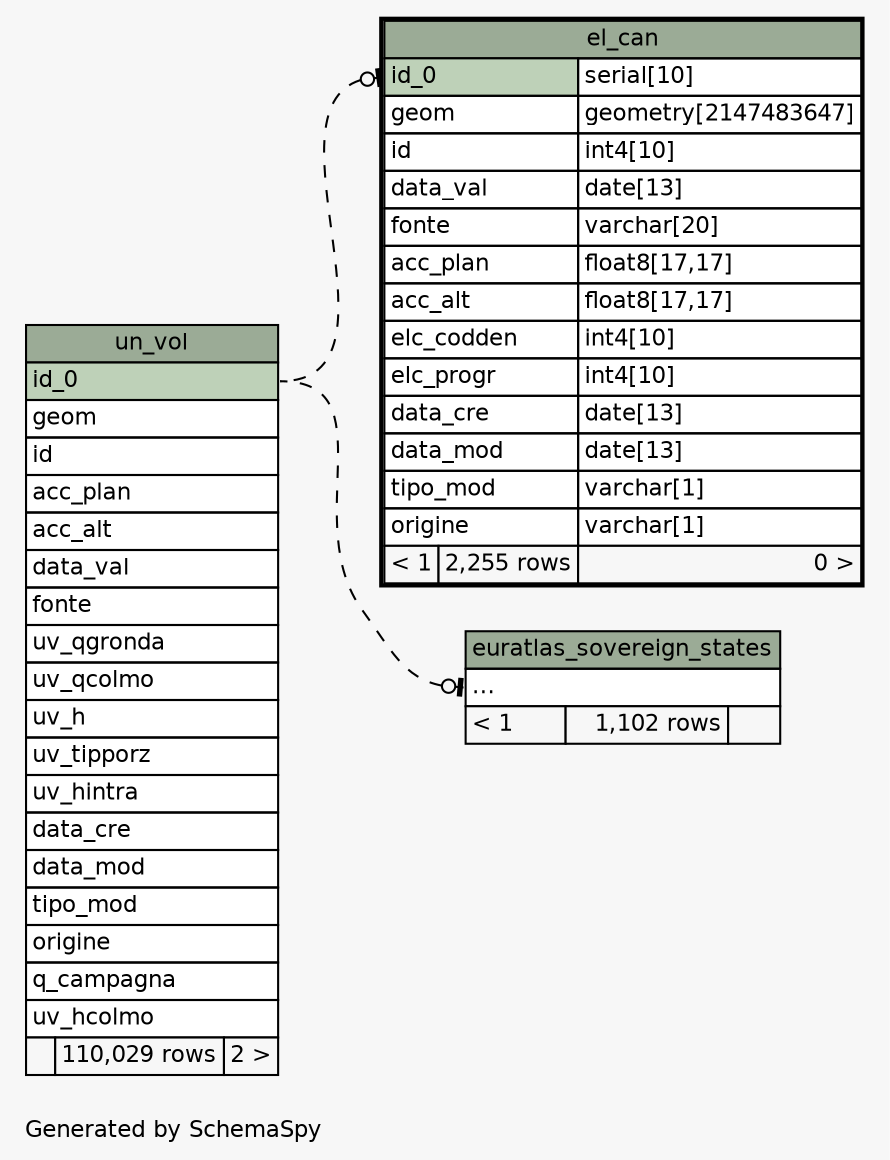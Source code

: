 // dot 2.38.0 on Mac OS X 10.10.1
// SchemaSpy rev 590
digraph "impliedTwoDegreesRelationshipsDiagram" {
  graph [
    rankdir="RL"
    bgcolor="#f7f7f7"
    label="\nGenerated by SchemaSpy"
    labeljust="l"
    nodesep="0.18"
    ranksep="0.46"
    fontname="Helvetica"
    fontsize="11"
  ];
  node [
    fontname="Helvetica"
    fontsize="11"
    shape="plaintext"
  ];
  edge [
    arrowsize="0.8"
  ];
  "el_can":"id_0":w -> "un_vol":"id_0":e [arrowhead=none dir=back arrowtail=teeodot style=dashed];
  "euratlas_sovereign_states":"elipses":w -> "un_vol":"id_0":e [arrowhead=none dir=back arrowtail=teeodot style=dashed];
  "el_can" [
    label=<
    <TABLE BORDER="2" CELLBORDER="1" CELLSPACING="0" BGCOLOR="#ffffff">
      <TR><TD COLSPAN="3" BGCOLOR="#9bab96" ALIGN="CENTER">el_can</TD></TR>
      <TR><TD PORT="id_0" COLSPAN="2" BGCOLOR="#bed1b8" ALIGN="LEFT">id_0</TD><TD PORT="id_0.type" ALIGN="LEFT">serial[10]</TD></TR>
      <TR><TD PORT="geom" COLSPAN="2" ALIGN="LEFT">geom</TD><TD PORT="geom.type" ALIGN="LEFT">geometry[2147483647]</TD></TR>
      <TR><TD PORT="id" COLSPAN="2" ALIGN="LEFT">id</TD><TD PORT="id.type" ALIGN="LEFT">int4[10]</TD></TR>
      <TR><TD PORT="data_val" COLSPAN="2" ALIGN="LEFT">data_val</TD><TD PORT="data_val.type" ALIGN="LEFT">date[13]</TD></TR>
      <TR><TD PORT="fonte" COLSPAN="2" ALIGN="LEFT">fonte</TD><TD PORT="fonte.type" ALIGN="LEFT">varchar[20]</TD></TR>
      <TR><TD PORT="acc_plan" COLSPAN="2" ALIGN="LEFT">acc_plan</TD><TD PORT="acc_plan.type" ALIGN="LEFT">float8[17,17]</TD></TR>
      <TR><TD PORT="acc_alt" COLSPAN="2" ALIGN="LEFT">acc_alt</TD><TD PORT="acc_alt.type" ALIGN="LEFT">float8[17,17]</TD></TR>
      <TR><TD PORT="elc_codden" COLSPAN="2" ALIGN="LEFT">elc_codden</TD><TD PORT="elc_codden.type" ALIGN="LEFT">int4[10]</TD></TR>
      <TR><TD PORT="elc_progr" COLSPAN="2" ALIGN="LEFT">elc_progr</TD><TD PORT="elc_progr.type" ALIGN="LEFT">int4[10]</TD></TR>
      <TR><TD PORT="data_cre" COLSPAN="2" ALIGN="LEFT">data_cre</TD><TD PORT="data_cre.type" ALIGN="LEFT">date[13]</TD></TR>
      <TR><TD PORT="data_mod" COLSPAN="2" ALIGN="LEFT">data_mod</TD><TD PORT="data_mod.type" ALIGN="LEFT">date[13]</TD></TR>
      <TR><TD PORT="tipo_mod" COLSPAN="2" ALIGN="LEFT">tipo_mod</TD><TD PORT="tipo_mod.type" ALIGN="LEFT">varchar[1]</TD></TR>
      <TR><TD PORT="origine" COLSPAN="2" ALIGN="LEFT">origine</TD><TD PORT="origine.type" ALIGN="LEFT">varchar[1]</TD></TR>
      <TR><TD ALIGN="LEFT" BGCOLOR="#f7f7f7">&lt; 1</TD><TD ALIGN="RIGHT" BGCOLOR="#f7f7f7">2,255 rows</TD><TD ALIGN="RIGHT" BGCOLOR="#f7f7f7">0 &gt;</TD></TR>
    </TABLE>>
    URL="el_can.html"
    tooltip="el_can"
  ];
  "euratlas_sovereign_states" [
    label=<
    <TABLE BORDER="0" CELLBORDER="1" CELLSPACING="0" BGCOLOR="#ffffff">
      <TR><TD COLSPAN="3" BGCOLOR="#9bab96" ALIGN="CENTER">euratlas_sovereign_states</TD></TR>
      <TR><TD PORT="elipses" COLSPAN="3" ALIGN="LEFT">...</TD></TR>
      <TR><TD ALIGN="LEFT" BGCOLOR="#f7f7f7">&lt; 1</TD><TD ALIGN="RIGHT" BGCOLOR="#f7f7f7">1,102 rows</TD><TD ALIGN="RIGHT" BGCOLOR="#f7f7f7">  </TD></TR>
    </TABLE>>
    URL="euratlas_sovereign_states.html"
    tooltip="euratlas_sovereign_states"
  ];
  "un_vol" [
    label=<
    <TABLE BORDER="0" CELLBORDER="1" CELLSPACING="0" BGCOLOR="#ffffff">
      <TR><TD COLSPAN="3" BGCOLOR="#9bab96" ALIGN="CENTER">un_vol</TD></TR>
      <TR><TD PORT="id_0" COLSPAN="3" BGCOLOR="#bed1b8" ALIGN="LEFT">id_0</TD></TR>
      <TR><TD PORT="geom" COLSPAN="3" ALIGN="LEFT">geom</TD></TR>
      <TR><TD PORT="id" COLSPAN="3" ALIGN="LEFT">id</TD></TR>
      <TR><TD PORT="acc_plan" COLSPAN="3" ALIGN="LEFT">acc_plan</TD></TR>
      <TR><TD PORT="acc_alt" COLSPAN="3" ALIGN="LEFT">acc_alt</TD></TR>
      <TR><TD PORT="data_val" COLSPAN="3" ALIGN="LEFT">data_val</TD></TR>
      <TR><TD PORT="fonte" COLSPAN="3" ALIGN="LEFT">fonte</TD></TR>
      <TR><TD PORT="uv_qgronda" COLSPAN="3" ALIGN="LEFT">uv_qgronda</TD></TR>
      <TR><TD PORT="uv_qcolmo" COLSPAN="3" ALIGN="LEFT">uv_qcolmo</TD></TR>
      <TR><TD PORT="uv_h" COLSPAN="3" ALIGN="LEFT">uv_h</TD></TR>
      <TR><TD PORT="uv_tipporz" COLSPAN="3" ALIGN="LEFT">uv_tipporz</TD></TR>
      <TR><TD PORT="uv_hintra" COLSPAN="3" ALIGN="LEFT">uv_hintra</TD></TR>
      <TR><TD PORT="data_cre" COLSPAN="3" ALIGN="LEFT">data_cre</TD></TR>
      <TR><TD PORT="data_mod" COLSPAN="3" ALIGN="LEFT">data_mod</TD></TR>
      <TR><TD PORT="tipo_mod" COLSPAN="3" ALIGN="LEFT">tipo_mod</TD></TR>
      <TR><TD PORT="origine" COLSPAN="3" ALIGN="LEFT">origine</TD></TR>
      <TR><TD PORT="q_campagna" COLSPAN="3" ALIGN="LEFT">q_campagna</TD></TR>
      <TR><TD PORT="uv_hcolmo" COLSPAN="3" ALIGN="LEFT">uv_hcolmo</TD></TR>
      <TR><TD ALIGN="LEFT" BGCOLOR="#f7f7f7">  </TD><TD ALIGN="RIGHT" BGCOLOR="#f7f7f7">110,029 rows</TD><TD ALIGN="RIGHT" BGCOLOR="#f7f7f7">2 &gt;</TD></TR>
    </TABLE>>
    URL="un_vol.html"
    tooltip="un_vol"
  ];
}
